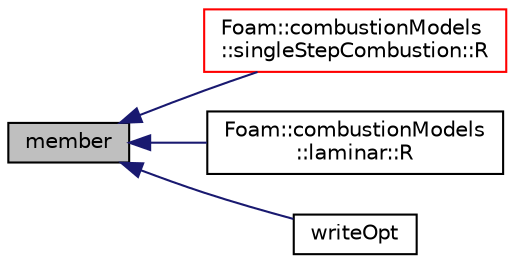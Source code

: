 digraph "member"
{
  bgcolor="transparent";
  edge [fontname="Helvetica",fontsize="10",labelfontname="Helvetica",labelfontsize="10"];
  node [fontname="Helvetica",fontsize="10",shape=record];
  rankdir="LR";
  Node1 [label="member",height=0.2,width=0.4,color="black", fillcolor="grey75", style="filled", fontcolor="black"];
  Node1 -> Node2 [dir="back",color="midnightblue",fontsize="10",style="solid",fontname="Helvetica"];
  Node2 [label="Foam::combustionModels\l::singleStepCombustion::R",height=0.2,width=0.4,color="red",URL="$a02404.html#af066e7a59613151f605c4aaf77d07725",tooltip="Fuel consumption rate matrix. "];
  Node1 -> Node3 [dir="back",color="midnightblue",fontsize="10",style="solid",fontname="Helvetica"];
  Node3 [label="Foam::combustionModels\l::laminar::R",height=0.2,width=0.4,color="black",URL="$a01293.html#aab64164c8449a76ff5339e01eff834b9",tooltip="Fuel consumption rate matrix. "];
  Node1 -> Node4 [dir="back",color="midnightblue",fontsize="10",style="solid",fontname="Helvetica"];
  Node4 [label="writeOpt",height=0.2,width=0.4,color="black",URL="$a01203.html#a63d205cb682f018b67bf8193545ffe85"];
}
